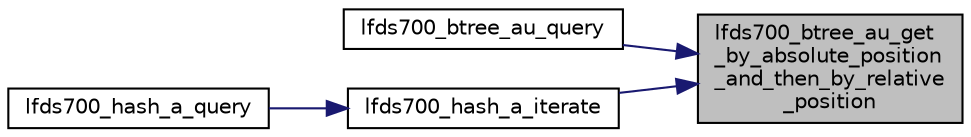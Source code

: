 digraph "lfds700_btree_au_get_by_absolute_position_and_then_by_relative_position"
{
 // LATEX_PDF_SIZE
  edge [fontname="Helvetica",fontsize="10",labelfontname="Helvetica",labelfontsize="10"];
  node [fontname="Helvetica",fontsize="10",shape=record];
  rankdir="RL";
  Node1 [label="lfds700_btree_au_get\l_by_absolute_position\l_and_then_by_relative\l_position",height=0.2,width=0.4,color="black", fillcolor="grey75", style="filled", fontcolor="black",tooltip=" "];
  Node1 -> Node2 [dir="back",color="midnightblue",fontsize="10",style="solid",fontname="Helvetica"];
  Node2 [label="lfds700_btree_au_query",height=0.2,width=0.4,color="black", fillcolor="white", style="filled",URL="$lfds700__btree__addonly__unbalanced__query_8c.html#a4fef59277ceea2f3a0d5c21e29c69937",tooltip=" "];
  Node1 -> Node3 [dir="back",color="midnightblue",fontsize="10",style="solid",fontname="Helvetica"];
  Node3 [label="lfds700_hash_a_iterate",height=0.2,width=0.4,color="black", fillcolor="white", style="filled",URL="$lfds700__hash__addonly__iterate_8c.html#ad6f6b027a57b76a1aaad14c139acbf44",tooltip=" "];
  Node3 -> Node4 [dir="back",color="midnightblue",fontsize="10",style="solid",fontname="Helvetica"];
  Node4 [label="lfds700_hash_a_query",height=0.2,width=0.4,color="black", fillcolor="white", style="filled",URL="$lfds700__hash__addonly__query_8c.html#ac1c2fa58a83065967bf47e728db24d1f",tooltip=" "];
}
